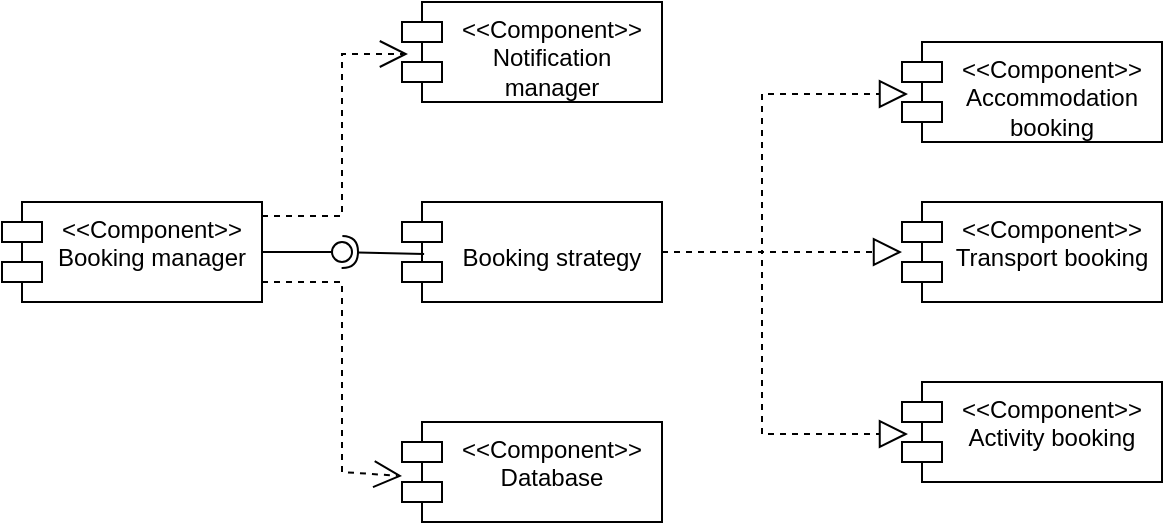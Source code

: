 <mxfile version="27.0.2">
  <diagram name="Page-1" id="O_5IAYyTgzTznk3vdmzE">
    <mxGraphModel dx="872" dy="439" grid="1" gridSize="10" guides="1" tooltips="1" connect="1" arrows="1" fold="1" page="1" pageScale="1" pageWidth="850" pageHeight="1100" math="0" shadow="0">
      <root>
        <mxCell id="0" />
        <mxCell id="1" parent="0" />
        <mxCell id="uMgAQqqk7vmZIpYabWZa-1" value="&amp;lt;&amp;lt;Component&amp;gt;&amp;gt;&lt;div&gt;Booking manager&lt;/div&gt;" style="shape=module;align=left;spacingLeft=20;align=center;verticalAlign=top;whiteSpace=wrap;html=1;" vertex="1" parent="1">
          <mxGeometry x="70" y="170" width="130" height="50" as="geometry" />
        </mxCell>
        <mxCell id="uMgAQqqk7vmZIpYabWZa-4" value="&lt;div&gt;&lt;br&gt;&lt;/div&gt;Booking strategy" style="shape=module;align=left;spacingLeft=20;align=center;verticalAlign=top;whiteSpace=wrap;html=1;" vertex="1" parent="1">
          <mxGeometry x="270" y="170" width="130" height="50" as="geometry" />
        </mxCell>
        <mxCell id="uMgAQqqk7vmZIpYabWZa-5" value="&amp;lt;&amp;lt;Component&amp;gt;&amp;gt;&lt;div&gt;Notification manager&lt;/div&gt;" style="shape=module;align=left;spacingLeft=20;align=center;verticalAlign=top;whiteSpace=wrap;html=1;" vertex="1" parent="1">
          <mxGeometry x="270" y="70" width="130" height="50" as="geometry" />
        </mxCell>
        <mxCell id="uMgAQqqk7vmZIpYabWZa-6" value="&amp;lt;&amp;lt;Component&amp;gt;&amp;gt;&lt;div&gt;Database&lt;/div&gt;" style="shape=module;align=left;spacingLeft=20;align=center;verticalAlign=top;whiteSpace=wrap;html=1;" vertex="1" parent="1">
          <mxGeometry x="270" y="280" width="130" height="50" as="geometry" />
        </mxCell>
        <mxCell id="uMgAQqqk7vmZIpYabWZa-7" value="" style="rounded=0;orthogonalLoop=1;jettySize=auto;html=1;endArrow=halfCircle;endFill=0;endSize=6;strokeWidth=1;sketch=0;exitX=0.085;exitY=0.52;exitDx=0;exitDy=0;exitPerimeter=0;" edge="1" parent="1" source="uMgAQqqk7vmZIpYabWZa-4">
          <mxGeometry relative="1" as="geometry">
            <mxPoint x="450" y="235" as="sourcePoint" />
            <mxPoint x="240" y="195" as="targetPoint" />
          </mxGeometry>
        </mxCell>
        <mxCell id="uMgAQqqk7vmZIpYabWZa-8" value="" style="rounded=0;orthogonalLoop=1;jettySize=auto;html=1;endArrow=oval;endFill=0;sketch=0;sourcePerimeterSpacing=0;targetPerimeterSpacing=0;endSize=10;exitX=1;exitY=0.5;exitDx=0;exitDy=0;" edge="1" parent="1" source="uMgAQqqk7vmZIpYabWZa-1">
          <mxGeometry relative="1" as="geometry">
            <mxPoint x="410" y="235" as="sourcePoint" />
            <mxPoint x="240" y="195" as="targetPoint" />
          </mxGeometry>
        </mxCell>
        <mxCell id="uMgAQqqk7vmZIpYabWZa-9" value="" style="ellipse;whiteSpace=wrap;html=1;align=center;aspect=fixed;fillColor=none;strokeColor=none;resizable=0;perimeter=centerPerimeter;rotatable=0;allowArrows=0;points=[];outlineConnect=1;" vertex="1" parent="1">
          <mxGeometry x="425" y="230" width="10" height="10" as="geometry" />
        </mxCell>
        <mxCell id="uMgAQqqk7vmZIpYabWZa-10" value="" style="endArrow=open;endSize=12;dashed=1;html=1;rounded=0;exitX=1;exitY=0.14;exitDx=0;exitDy=0;entryX=0.023;entryY=0.52;entryDx=0;entryDy=0;entryPerimeter=0;exitPerimeter=0;" edge="1" parent="1" source="uMgAQqqk7vmZIpYabWZa-1" target="uMgAQqqk7vmZIpYabWZa-5">
          <mxGeometry width="160" relative="1" as="geometry">
            <mxPoint x="350" y="230" as="sourcePoint" />
            <mxPoint x="510" y="230" as="targetPoint" />
            <Array as="points">
              <mxPoint x="240" y="177" />
              <mxPoint x="240" y="96" />
            </Array>
          </mxGeometry>
        </mxCell>
        <mxCell id="uMgAQqqk7vmZIpYabWZa-11" value="" style="endArrow=open;endSize=12;dashed=1;html=1;rounded=0;exitX=1;exitY=0.8;exitDx=0;exitDy=0;entryX=0;entryY=0.54;entryDx=0;entryDy=0;entryPerimeter=0;exitPerimeter=0;" edge="1" parent="1" source="uMgAQqqk7vmZIpYabWZa-1" target="uMgAQqqk7vmZIpYabWZa-6">
          <mxGeometry width="160" relative="1" as="geometry">
            <mxPoint x="350" y="230" as="sourcePoint" />
            <mxPoint x="510" y="230" as="targetPoint" />
            <Array as="points">
              <mxPoint x="240" y="210" />
              <mxPoint x="240" y="305" />
            </Array>
          </mxGeometry>
        </mxCell>
        <mxCell id="uMgAQqqk7vmZIpYabWZa-12" value="&amp;lt;&amp;lt;Component&amp;gt;&amp;gt;&lt;div&gt;Accommodation booking&lt;/div&gt;" style="shape=module;align=left;spacingLeft=20;align=center;verticalAlign=top;whiteSpace=wrap;html=1;" vertex="1" parent="1">
          <mxGeometry x="520" y="90" width="130" height="50" as="geometry" />
        </mxCell>
        <mxCell id="uMgAQqqk7vmZIpYabWZa-13" value="&amp;lt;&amp;lt;Component&amp;gt;&amp;gt;&lt;div&gt;Transport booking&lt;/div&gt;" style="shape=module;align=left;spacingLeft=20;align=center;verticalAlign=top;whiteSpace=wrap;html=1;" vertex="1" parent="1">
          <mxGeometry x="520" y="170" width="130" height="50" as="geometry" />
        </mxCell>
        <mxCell id="uMgAQqqk7vmZIpYabWZa-14" value="&amp;lt;&amp;lt;Component&amp;gt;&amp;gt;&lt;div&gt;Activity booking&lt;/div&gt;" style="shape=module;align=left;spacingLeft=20;align=center;verticalAlign=top;whiteSpace=wrap;html=1;" vertex="1" parent="1">
          <mxGeometry x="520" y="260" width="130" height="50" as="geometry" />
        </mxCell>
        <mxCell id="uMgAQqqk7vmZIpYabWZa-15" value="" style="endArrow=block;dashed=1;endFill=0;endSize=12;html=1;rounded=0;exitX=1;exitY=0.5;exitDx=0;exitDy=0;entryX=0;entryY=0.5;entryDx=0;entryDy=0;entryPerimeter=0;" edge="1" parent="1" source="uMgAQqqk7vmZIpYabWZa-4" target="uMgAQqqk7vmZIpYabWZa-13">
          <mxGeometry width="160" relative="1" as="geometry">
            <mxPoint x="350" y="230" as="sourcePoint" />
            <mxPoint x="510" y="230" as="targetPoint" />
          </mxGeometry>
        </mxCell>
        <mxCell id="uMgAQqqk7vmZIpYabWZa-16" value="" style="endArrow=block;dashed=1;endFill=0;endSize=12;html=1;rounded=0;exitX=1;exitY=0.5;exitDx=0;exitDy=0;entryX=0.023;entryY=0.52;entryDx=0;entryDy=0;entryPerimeter=0;" edge="1" parent="1" source="uMgAQqqk7vmZIpYabWZa-4" target="uMgAQqqk7vmZIpYabWZa-12">
          <mxGeometry width="160" relative="1" as="geometry">
            <mxPoint x="350" y="230" as="sourcePoint" />
            <mxPoint x="510" y="230" as="targetPoint" />
            <Array as="points">
              <mxPoint x="450" y="195" />
              <mxPoint x="450" y="116" />
            </Array>
          </mxGeometry>
        </mxCell>
        <mxCell id="uMgAQqqk7vmZIpYabWZa-17" value="" style="endArrow=block;dashed=1;endFill=0;endSize=12;html=1;rounded=0;exitX=1;exitY=0.5;exitDx=0;exitDy=0;entryX=0.023;entryY=0.52;entryDx=0;entryDy=0;entryPerimeter=0;" edge="1" parent="1" source="uMgAQqqk7vmZIpYabWZa-4" target="uMgAQqqk7vmZIpYabWZa-14">
          <mxGeometry width="160" relative="1" as="geometry">
            <mxPoint x="350" y="260" as="sourcePoint" />
            <mxPoint x="510" y="260" as="targetPoint" />
            <Array as="points">
              <mxPoint x="450" y="195" />
              <mxPoint x="450" y="286" />
            </Array>
          </mxGeometry>
        </mxCell>
      </root>
    </mxGraphModel>
  </diagram>
</mxfile>
